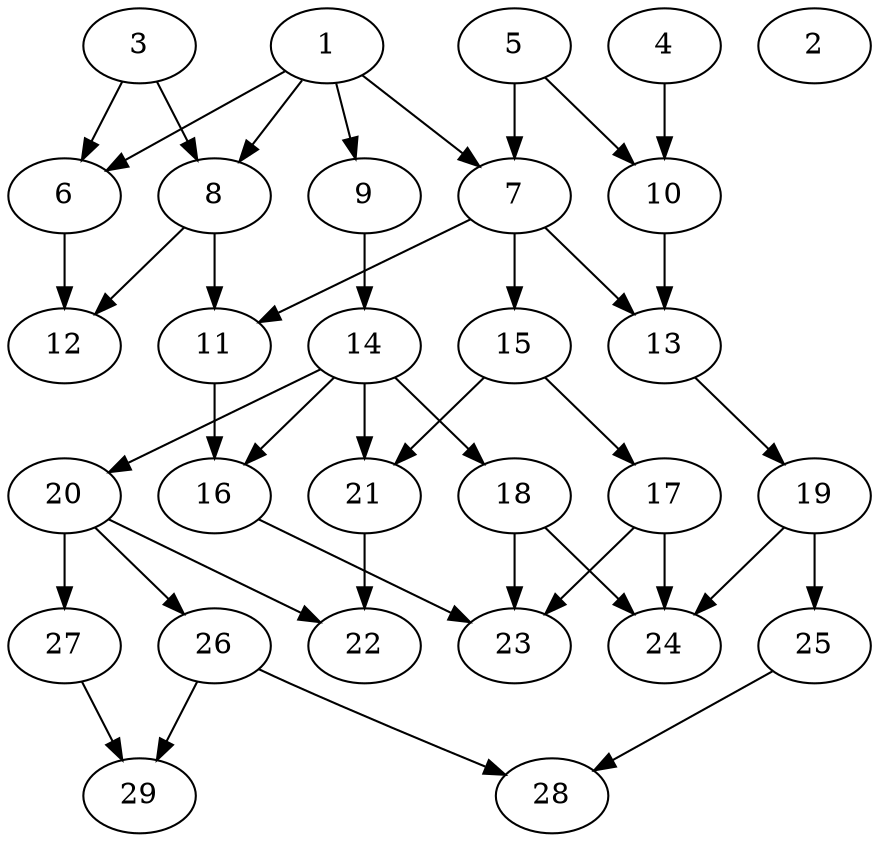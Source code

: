 // DAG (tier=2-normal, mode=compute, n=29, ccr=0.368, fat=0.514, density=0.405, regular=0.568, jump=0.194, mindata=524288, maxdata=8388608)
// DAG automatically generated by daggen at Sun Aug 24 16:33:33 2025
// /home/ermia/Project/Environments/daggen/bin/daggen --dot --ccr 0.368 --fat 0.514 --regular 0.568 --density 0.405 --jump 0.194 --mindata 524288 --maxdata 8388608 -n 29 
digraph G {
  1 [size="896284251163936896", alpha="0.08", expect_size="448142125581968448"]
  1 -> 6 [size ="344456914010112"]
  1 -> 7 [size ="344456914010112"]
  1 -> 8 [size ="344456914010112"]
  1 -> 9 [size ="344456914010112"]
  2 [size="7043968466788810752", alpha="0.04", expect_size="3521984233394405376"]
  3 [size="417875505768430567424", alpha="0.18", expect_size="208937752884215283712"]
  3 -> 6 [size ="447151402385408"]
  3 -> 8 [size ="447151402385408"]
  4 [size="170363903461622208", alpha="0.20", expect_size="85181951730811104"]
  4 -> 10 [size ="72655822651392"]
  5 [size="32332338805846528", alpha="0.20", expect_size="16166169402923264"]
  5 -> 7 [size ="64690671583232"]
  5 -> 10 [size ="64690671583232"]
  6 [size="20483738897745969152", alpha="0.12", expect_size="10241869448872984576"]
  6 -> 12 [size ="59891171459072"]
  7 [size="3558195072273920", alpha="0.06", expect_size="1779097536136960"]
  7 -> 11 [size ="254863896215552"]
  7 -> 13 [size ="254863896215552"]
  7 -> 15 [size ="254863896215552"]
  8 [size="3476167627892894", alpha="0.16", expect_size="1738083813946447"]
  8 -> 11 [size ="7412174028800"]
  8 -> 12 [size ="7412174028800"]
  9 [size="512294968626727878656", alpha="0.03", expect_size="256147484313363939328"]
  9 -> 14 [size ="512196626874368"]
  10 [size="6688387638518055", alpha="0.10", expect_size="3344193819259027"]
  10 -> 13 [size ="225347278733312"]
  11 [size="4143587338354100", alpha="0.13", expect_size="2071793669177050"]
  11 -> 16 [size ="76811765547008"]
  12 [size="179229086425739689984", alpha="0.19", expect_size="89614543212869844992"]
  13 [size="492877250971310227456", alpha="0.04", expect_size="246438625485655113728"]
  13 -> 19 [size ="499170796371968"]
  14 [size="16844613469961052", alpha="0.15", expect_size="8422306734980526"]
  14 -> 16 [size ="13743895347200"]
  14 -> 18 [size ="13743895347200"]
  14 -> 20 [size ="13743895347200"]
  14 -> 21 [size ="13743895347200"]
  15 [size="1905865490655460", alpha="0.11", expect_size="952932745327730"]
  15 -> 17 [size ="159976534310912"]
  15 -> 21 [size ="159976534310912"]
  16 [size="966496768911308", alpha="0.02", expect_size="483248384455654"]
  16 -> 23 [size ="20650748018688"]
  17 [size="2834157616215621632", alpha="0.14", expect_size="1417078808107810816"]
  17 -> 23 [size ="16021603745792"]
  17 -> 24 [size ="16021603745792"]
  18 [size="965605617060954880", alpha="0.06", expect_size="482802808530477440"]
  18 -> 23 [size ="545495206330368"]
  18 -> 24 [size ="545495206330368"]
  19 [size="168198868760475360", alpha="0.00", expect_size="84099434380237680"]
  19 -> 24 [size ="92351225659392"]
  19 -> 25 [size ="92351225659392"]
  20 [size="268682761336819552", alpha="0.08", expect_size="134341380668409776"]
  20 -> 22 [size ="147341545832448"]
  20 -> 26 [size ="147341545832448"]
  20 -> 27 [size ="147341545832448"]
  21 [size="1059713507550303104", alpha="0.19", expect_size="529856753775151552"]
  21 -> 22 [size ="403094626107392"]
  22 [size="2003026164065572", alpha="0.16", expect_size="1001513082032786"]
  23 [size="95451010498379644928", alpha="0.13", expect_size="47725505249189822464"]
  24 [size="56713749293372014592", alpha="0.11", expect_size="28356874646686007296"]
  25 [size="197862578521932000", alpha="0.06", expect_size="98931289260966000"]
  25 -> 28 [size ="74544198975488"]
  26 [size="89545961498283606016", alpha="0.17", expect_size="44772980749141803008"]
  26 -> 28 [size ="160123100069888"]
  26 -> 29 [size ="160123100069888"]
  27 [size="1444797861316263936", alpha="0.11", expect_size="722398930658131968"]
  27 -> 29 [size ="10224169648128"]
  28 [size="1486155610822828", alpha="0.00", expect_size="743077805411414"]
  29 [size="13326293561275804", alpha="0.00", expect_size="6663146780637902"]
}